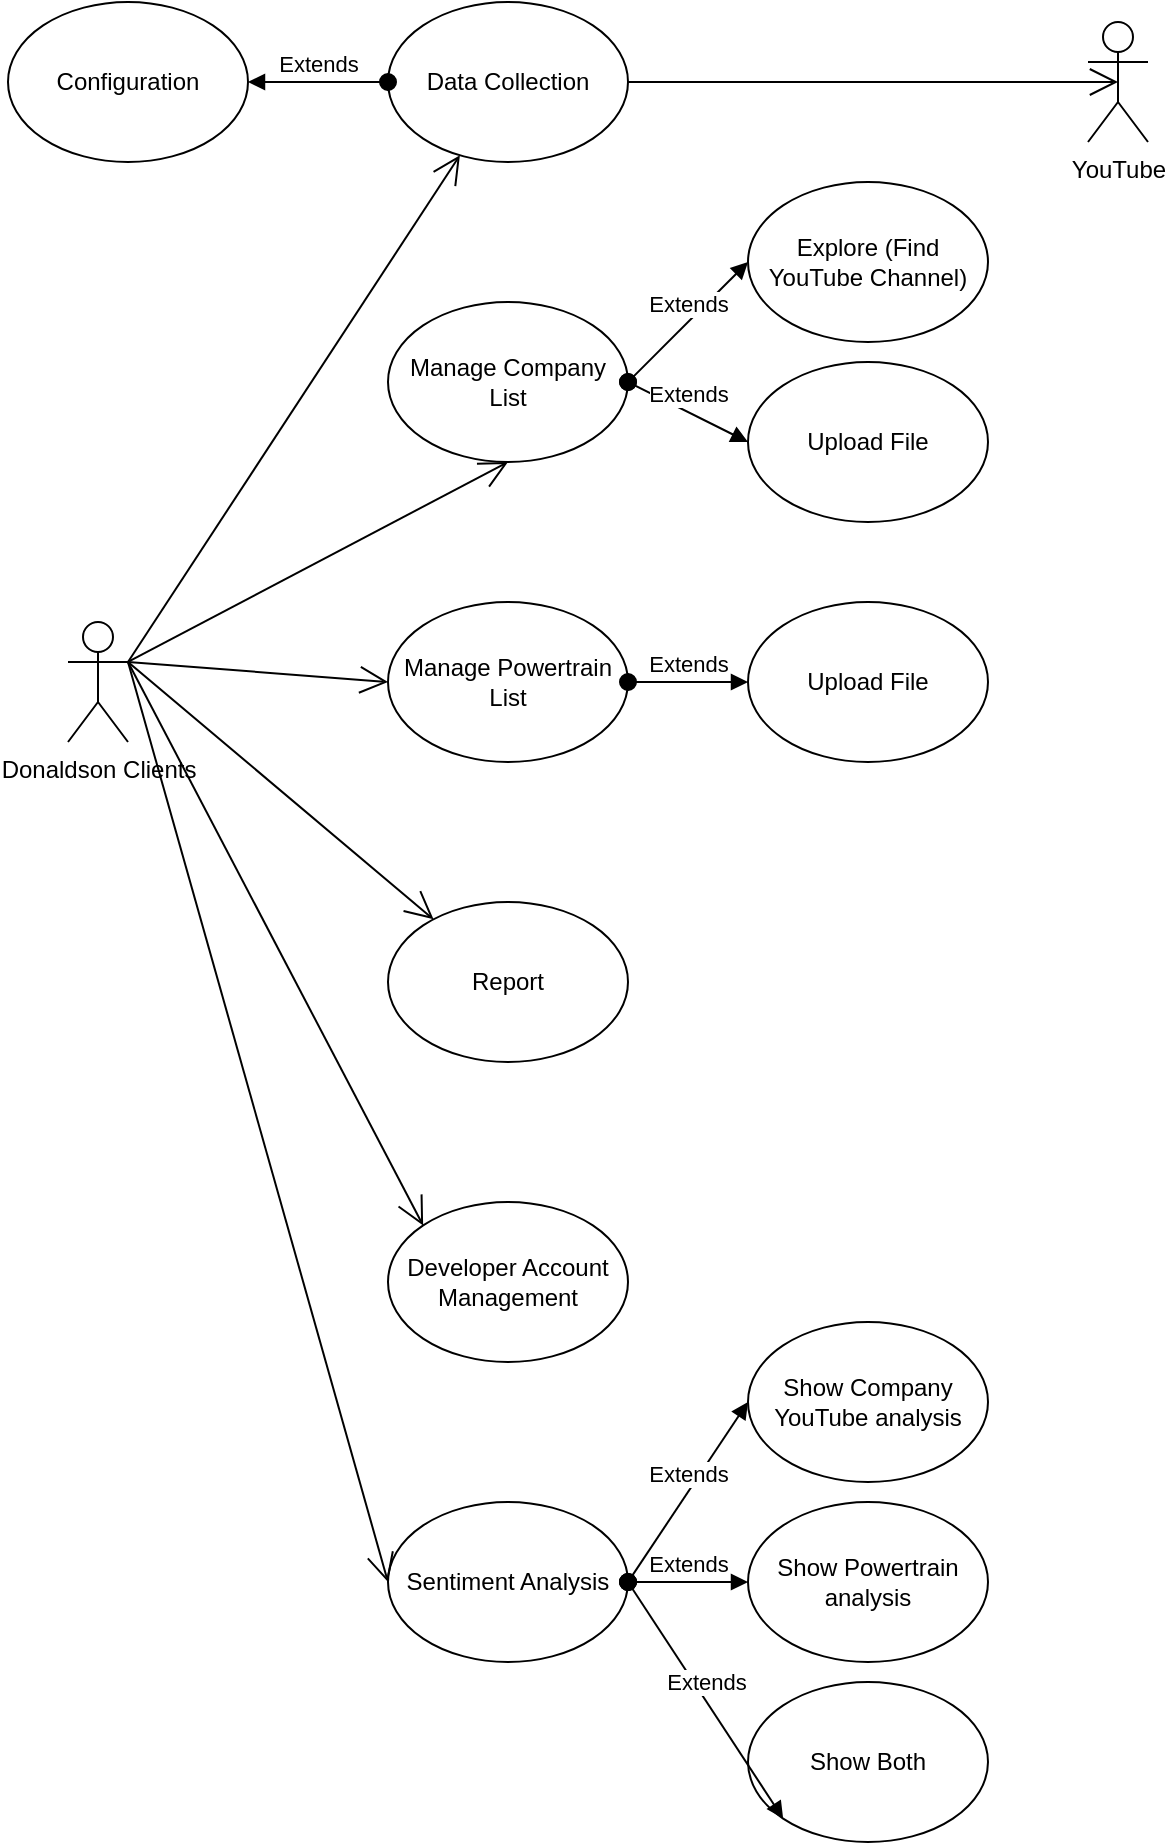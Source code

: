 <mxfile version="20.3.7" type="github"><diagram id="syEvSZ8Q-V62YxZi1XsA" name="Trang-1"><mxGraphModel dx="611" dy="582" grid="1" gridSize="10" guides="1" tooltips="1" connect="1" arrows="1" fold="1" page="1" pageScale="1" pageWidth="827" pageHeight="1169" math="0" shadow="0"><root><mxCell id="0"/><mxCell id="1" parent="0"/><object label="Donaldson Clients" id="599_u_aSn1NFONss-jKj-17"><mxCell style="shape=umlActor;verticalLabelPosition=bottom;verticalAlign=top;html=1;outlineConnect=0;" parent="1" vertex="1"><mxGeometry x="50" y="380" width="30" height="60" as="geometry"/></mxCell></object><mxCell id="OnfAiHDJuyQbeGOvozdk-1" value="Manage Company List" style="ellipse;whiteSpace=wrap;html=1;" vertex="1" parent="1"><mxGeometry x="210" y="220" width="120" height="80" as="geometry"/></mxCell><mxCell id="OnfAiHDJuyQbeGOvozdk-2" value="Manage Powertrain List" style="ellipse;whiteSpace=wrap;html=1;" vertex="1" parent="1"><mxGeometry x="210" y="370" width="120" height="80" as="geometry"/></mxCell><mxCell id="OnfAiHDJuyQbeGOvozdk-3" value="Report" style="ellipse;whiteSpace=wrap;html=1;" vertex="1" parent="1"><mxGeometry x="210" y="520" width="120" height="80" as="geometry"/></mxCell><mxCell id="OnfAiHDJuyQbeGOvozdk-4" value="Data Collection" style="ellipse;whiteSpace=wrap;html=1;" vertex="1" parent="1"><mxGeometry x="210" y="70" width="120" height="80" as="geometry"/></mxCell><mxCell id="OnfAiHDJuyQbeGOvozdk-7" value="Developer Account Management" style="ellipse;whiteSpace=wrap;html=1;" vertex="1" parent="1"><mxGeometry x="210" y="670" width="120" height="80" as="geometry"/></mxCell><mxCell id="OnfAiHDJuyQbeGOvozdk-8" value="Configuration" style="ellipse;whiteSpace=wrap;html=1;" vertex="1" parent="1"><mxGeometry x="20" y="70" width="120" height="80" as="geometry"/></mxCell><mxCell id="OnfAiHDJuyQbeGOvozdk-9" value="Explore (Find YouTube Channel)" style="ellipse;whiteSpace=wrap;html=1;" vertex="1" parent="1"><mxGeometry x="390" y="160" width="120" height="80" as="geometry"/></mxCell><mxCell id="OnfAiHDJuyQbeGOvozdk-10" value="Upload File" style="ellipse;whiteSpace=wrap;html=1;" vertex="1" parent="1"><mxGeometry x="390" y="250" width="120" height="80" as="geometry"/></mxCell><mxCell id="OnfAiHDJuyQbeGOvozdk-11" value="Upload File" style="ellipse;whiteSpace=wrap;html=1;" vertex="1" parent="1"><mxGeometry x="390" y="370" width="120" height="80" as="geometry"/></mxCell><mxCell id="OnfAiHDJuyQbeGOvozdk-12" value="Sentiment Analysis" style="ellipse;whiteSpace=wrap;html=1;" vertex="1" parent="1"><mxGeometry x="210" y="820" width="120" height="80" as="geometry"/></mxCell><mxCell id="OnfAiHDJuyQbeGOvozdk-13" value="Show Company YouTube analysis" style="ellipse;whiteSpace=wrap;html=1;" vertex="1" parent="1"><mxGeometry x="390" y="730" width="120" height="80" as="geometry"/></mxCell><mxCell id="OnfAiHDJuyQbeGOvozdk-14" value="Show Powertrain analysis" style="ellipse;whiteSpace=wrap;html=1;" vertex="1" parent="1"><mxGeometry x="390" y="820" width="120" height="80" as="geometry"/></mxCell><mxCell id="OnfAiHDJuyQbeGOvozdk-15" value="Show Both" style="ellipse;whiteSpace=wrap;html=1;" vertex="1" parent="1"><mxGeometry x="390" y="910" width="120" height="80" as="geometry"/></mxCell><object label="YouTube" id="OnfAiHDJuyQbeGOvozdk-16"><mxCell style="shape=umlActor;verticalLabelPosition=bottom;verticalAlign=top;html=1;outlineConnect=0;" vertex="1" parent="1"><mxGeometry x="560" y="80" width="30" height="60" as="geometry"/></mxCell></object><mxCell id="OnfAiHDJuyQbeGOvozdk-18" value="Extends" style="html=1;verticalAlign=bottom;startArrow=oval;startFill=1;endArrow=block;startSize=8;rounded=0;exitX=0;exitY=0.5;exitDx=0;exitDy=0;entryX=1;entryY=0.5;entryDx=0;entryDy=0;" edge="1" parent="1" source="OnfAiHDJuyQbeGOvozdk-4" target="OnfAiHDJuyQbeGOvozdk-8"><mxGeometry width="60" relative="1" as="geometry"><mxPoint x="140" y="199.5" as="sourcePoint"/><mxPoint x="200" y="199.5" as="targetPoint"/><Array as="points"/></mxGeometry></mxCell><mxCell id="OnfAiHDJuyQbeGOvozdk-20" value="Extends" style="html=1;verticalAlign=bottom;startArrow=oval;startFill=1;endArrow=block;startSize=8;rounded=0;exitX=1;exitY=0.5;exitDx=0;exitDy=0;entryX=0;entryY=0.5;entryDx=0;entryDy=0;" edge="1" parent="1" source="OnfAiHDJuyQbeGOvozdk-1" target="OnfAiHDJuyQbeGOvozdk-9"><mxGeometry width="60" relative="1" as="geometry"><mxPoint x="350" y="220" as="sourcePoint"/><mxPoint x="280" y="220" as="targetPoint"/><Array as="points"/></mxGeometry></mxCell><mxCell id="OnfAiHDJuyQbeGOvozdk-21" value="Extends" style="html=1;verticalAlign=bottom;startArrow=oval;startFill=1;endArrow=block;startSize=8;rounded=0;exitX=1;exitY=0.5;exitDx=0;exitDy=0;entryX=0;entryY=0.5;entryDx=0;entryDy=0;" edge="1" parent="1" source="OnfAiHDJuyQbeGOvozdk-1" target="OnfAiHDJuyQbeGOvozdk-10"><mxGeometry width="60" relative="1" as="geometry"><mxPoint x="350" y="320" as="sourcePoint"/><mxPoint x="280" y="320" as="targetPoint"/><Array as="points"/></mxGeometry></mxCell><mxCell id="OnfAiHDJuyQbeGOvozdk-22" value="Extends" style="html=1;verticalAlign=bottom;startArrow=oval;startFill=1;endArrow=block;startSize=8;rounded=0;exitX=1;exitY=0.5;exitDx=0;exitDy=0;" edge="1" parent="1" source="OnfAiHDJuyQbeGOvozdk-2" target="OnfAiHDJuyQbeGOvozdk-11"><mxGeometry width="60" relative="1" as="geometry"><mxPoint x="340" y="410" as="sourcePoint"/><mxPoint x="270" y="410" as="targetPoint"/><Array as="points"/></mxGeometry></mxCell><mxCell id="OnfAiHDJuyQbeGOvozdk-23" value="Extends" style="html=1;verticalAlign=bottom;startArrow=oval;startFill=1;endArrow=block;startSize=8;rounded=0;exitX=1;exitY=0.5;exitDx=0;exitDy=0;entryX=0;entryY=1;entryDx=0;entryDy=0;" edge="1" parent="1" source="OnfAiHDJuyQbeGOvozdk-12" target="OnfAiHDJuyQbeGOvozdk-15"><mxGeometry width="60" relative="1" as="geometry"><mxPoint x="170" y="950" as="sourcePoint"/><mxPoint x="100" y="950" as="targetPoint"/><Array as="points"/></mxGeometry></mxCell><mxCell id="OnfAiHDJuyQbeGOvozdk-24" value="Extends" style="html=1;verticalAlign=bottom;startArrow=oval;startFill=1;endArrow=block;startSize=8;rounded=0;entryX=0;entryY=0.5;entryDx=0;entryDy=0;" edge="1" parent="1" target="OnfAiHDJuyQbeGOvozdk-14"><mxGeometry width="60" relative="1" as="geometry"><mxPoint x="330" y="860" as="sourcePoint"/><mxPoint x="290" y="850" as="targetPoint"/><Array as="points"/></mxGeometry></mxCell><mxCell id="OnfAiHDJuyQbeGOvozdk-25" value="Extends" style="html=1;verticalAlign=bottom;startArrow=oval;startFill=1;endArrow=block;startSize=8;rounded=0;entryX=0;entryY=0.5;entryDx=0;entryDy=0;" edge="1" parent="1" target="OnfAiHDJuyQbeGOvozdk-13"><mxGeometry width="60" relative="1" as="geometry"><mxPoint x="330" y="860" as="sourcePoint"/><mxPoint x="270" y="810" as="targetPoint"/><Array as="points"/></mxGeometry></mxCell><mxCell id="OnfAiHDJuyQbeGOvozdk-26" value="" style="endArrow=open;endFill=1;endSize=12;html=1;rounded=0;exitX=1;exitY=0.5;exitDx=0;exitDy=0;entryX=0.5;entryY=0.5;entryDx=0;entryDy=0;entryPerimeter=0;" edge="1" parent="1" source="OnfAiHDJuyQbeGOvozdk-4" target="OnfAiHDJuyQbeGOvozdk-16"><mxGeometry width="160" relative="1" as="geometry"><mxPoint x="230" y="320" as="sourcePoint"/><mxPoint x="390" y="320" as="targetPoint"/></mxGeometry></mxCell><mxCell id="OnfAiHDJuyQbeGOvozdk-27" value="" style="endArrow=open;endFill=1;endSize=12;html=1;rounded=0;exitX=1;exitY=0.333;exitDx=0;exitDy=0;exitPerimeter=0;" edge="1" parent="1" source="599_u_aSn1NFONss-jKj-17" target="OnfAiHDJuyQbeGOvozdk-4"><mxGeometry width="160" relative="1" as="geometry"><mxPoint x="120" y="300" as="sourcePoint"/><mxPoint x="365" y="300" as="targetPoint"/></mxGeometry></mxCell><mxCell id="OnfAiHDJuyQbeGOvozdk-28" value="" style="endArrow=open;endFill=1;endSize=12;html=1;rounded=0;exitX=1;exitY=0.333;exitDx=0;exitDy=0;entryX=0.5;entryY=1;entryDx=0;entryDy=0;exitPerimeter=0;" edge="1" parent="1" source="599_u_aSn1NFONss-jKj-17" target="OnfAiHDJuyQbeGOvozdk-1"><mxGeometry width="160" relative="1" as="geometry"><mxPoint x="180" y="330" as="sourcePoint"/><mxPoint x="425" y="330" as="targetPoint"/></mxGeometry></mxCell><mxCell id="OnfAiHDJuyQbeGOvozdk-29" value="" style="endArrow=open;endFill=1;endSize=12;html=1;rounded=0;entryX=0;entryY=0.5;entryDx=0;entryDy=0;" edge="1" parent="1" target="OnfAiHDJuyQbeGOvozdk-2"><mxGeometry width="160" relative="1" as="geometry"><mxPoint x="80" y="400" as="sourcePoint"/><mxPoint x="395" y="410" as="targetPoint"/></mxGeometry></mxCell><mxCell id="OnfAiHDJuyQbeGOvozdk-30" value="" style="endArrow=open;endFill=1;endSize=12;html=1;rounded=0;" edge="1" parent="1" target="OnfAiHDJuyQbeGOvozdk-3"><mxGeometry width="160" relative="1" as="geometry"><mxPoint x="80" y="400" as="sourcePoint"/><mxPoint x="395" y="520" as="targetPoint"/></mxGeometry></mxCell><mxCell id="OnfAiHDJuyQbeGOvozdk-31" value="" style="endArrow=open;endFill=1;endSize=12;html=1;rounded=0;exitX=1;exitY=0.333;exitDx=0;exitDy=0;entryX=0;entryY=0;entryDx=0;entryDy=0;exitPerimeter=0;" edge="1" parent="1" source="599_u_aSn1NFONss-jKj-17" target="OnfAiHDJuyQbeGOvozdk-7"><mxGeometry width="160" relative="1" as="geometry"><mxPoint x="120" y="510" as="sourcePoint"/><mxPoint x="365" y="510" as="targetPoint"/></mxGeometry></mxCell><mxCell id="OnfAiHDJuyQbeGOvozdk-32" value="" style="endArrow=open;endFill=1;endSize=12;html=1;rounded=0;entryX=0;entryY=0.5;entryDx=0;entryDy=0;" edge="1" parent="1" target="OnfAiHDJuyQbeGOvozdk-12"><mxGeometry width="160" relative="1" as="geometry"><mxPoint x="80" y="400" as="sourcePoint"/><mxPoint x="355" y="640" as="targetPoint"/></mxGeometry></mxCell></root></mxGraphModel></diagram></mxfile>